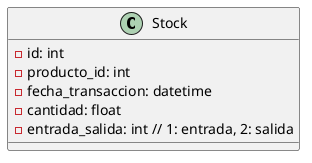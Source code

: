 @startuml TP 1 - Stock
class Stock {
    - id: int
    - producto_id: int
    - fecha_transaccion: datetime
    - cantidad: float
    - entrada_salida: int // 1: entrada, 2: salida
}
@enduml